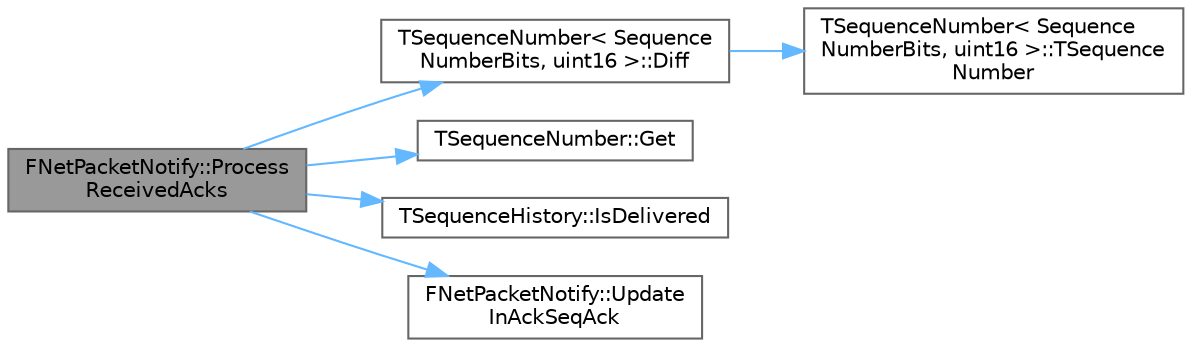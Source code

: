 digraph "FNetPacketNotify::ProcessReceivedAcks"
{
 // INTERACTIVE_SVG=YES
 // LATEX_PDF_SIZE
  bgcolor="transparent";
  edge [fontname=Helvetica,fontsize=10,labelfontname=Helvetica,labelfontsize=10];
  node [fontname=Helvetica,fontsize=10,shape=box,height=0.2,width=0.4];
  rankdir="LR";
  Node1 [id="Node000001",label="FNetPacketNotify::Process\lReceivedAcks",height=0.2,width=0.4,color="gray40", fillcolor="grey60", style="filled", fontcolor="black",tooltip=" "];
  Node1 -> Node2 [id="edge1_Node000001_Node000002",color="steelblue1",style="solid",tooltip=" "];
  Node2 [id="Node000002",label="TSequenceNumber\< Sequence\lNumberBits, uint16 \>::Diff",height=0.2,width=0.4,color="grey40", fillcolor="white", style="filled",URL="$d3/d0e/classTSequenceNumber.html#ae82cc0c0ff801e683ffddc300dc32f71",tooltip=" "];
  Node2 -> Node3 [id="edge2_Node000002_Node000003",color="steelblue1",style="solid",tooltip=" "];
  Node3 [id="Node000003",label="TSequenceNumber\< Sequence\lNumberBits, uint16 \>::TSequence\lNumber",height=0.2,width=0.4,color="grey40", fillcolor="white", style="filled",URL="$d3/d0e/classTSequenceNumber.html#a34256b3bb655c002136a329b34ecc0ae",tooltip=" "];
  Node1 -> Node4 [id="edge3_Node000001_Node000004",color="steelblue1",style="solid",tooltip=" "];
  Node4 [id="Node000004",label="TSequenceNumber::Get",height=0.2,width=0.4,color="grey40", fillcolor="white", style="filled",URL="$d3/d0e/classTSequenceNumber.html#aa5eb2f9762d8ac4b938510400b159f20",tooltip="Get Current Value."];
  Node1 -> Node5 [id="edge4_Node000001_Node000005",color="steelblue1",style="solid",tooltip=" "];
  Node5 [id="Node000005",label="TSequenceHistory::IsDelivered",height=0.2,width=0.4,color="grey40", fillcolor="white", style="filled",URL="$d1/d42/classTSequenceHistory.html#ac171c12cdba9cce0bf63276d46493147",tooltip="Query the status of a specific index, index 0 is last stored status."];
  Node1 -> Node6 [id="edge5_Node000001_Node000006",color="steelblue1",style="solid",tooltip=" "];
  Node6 [id="Node000006",label="FNetPacketNotify::Update\lInAckSeqAck",height=0.2,width=0.4,color="grey40", fillcolor="white", style="filled",URL="$de/d7a/classFNetPacketNotify.html#a26f84eea9067836c7ee3471de95eb41b",tooltip=" "];
}
